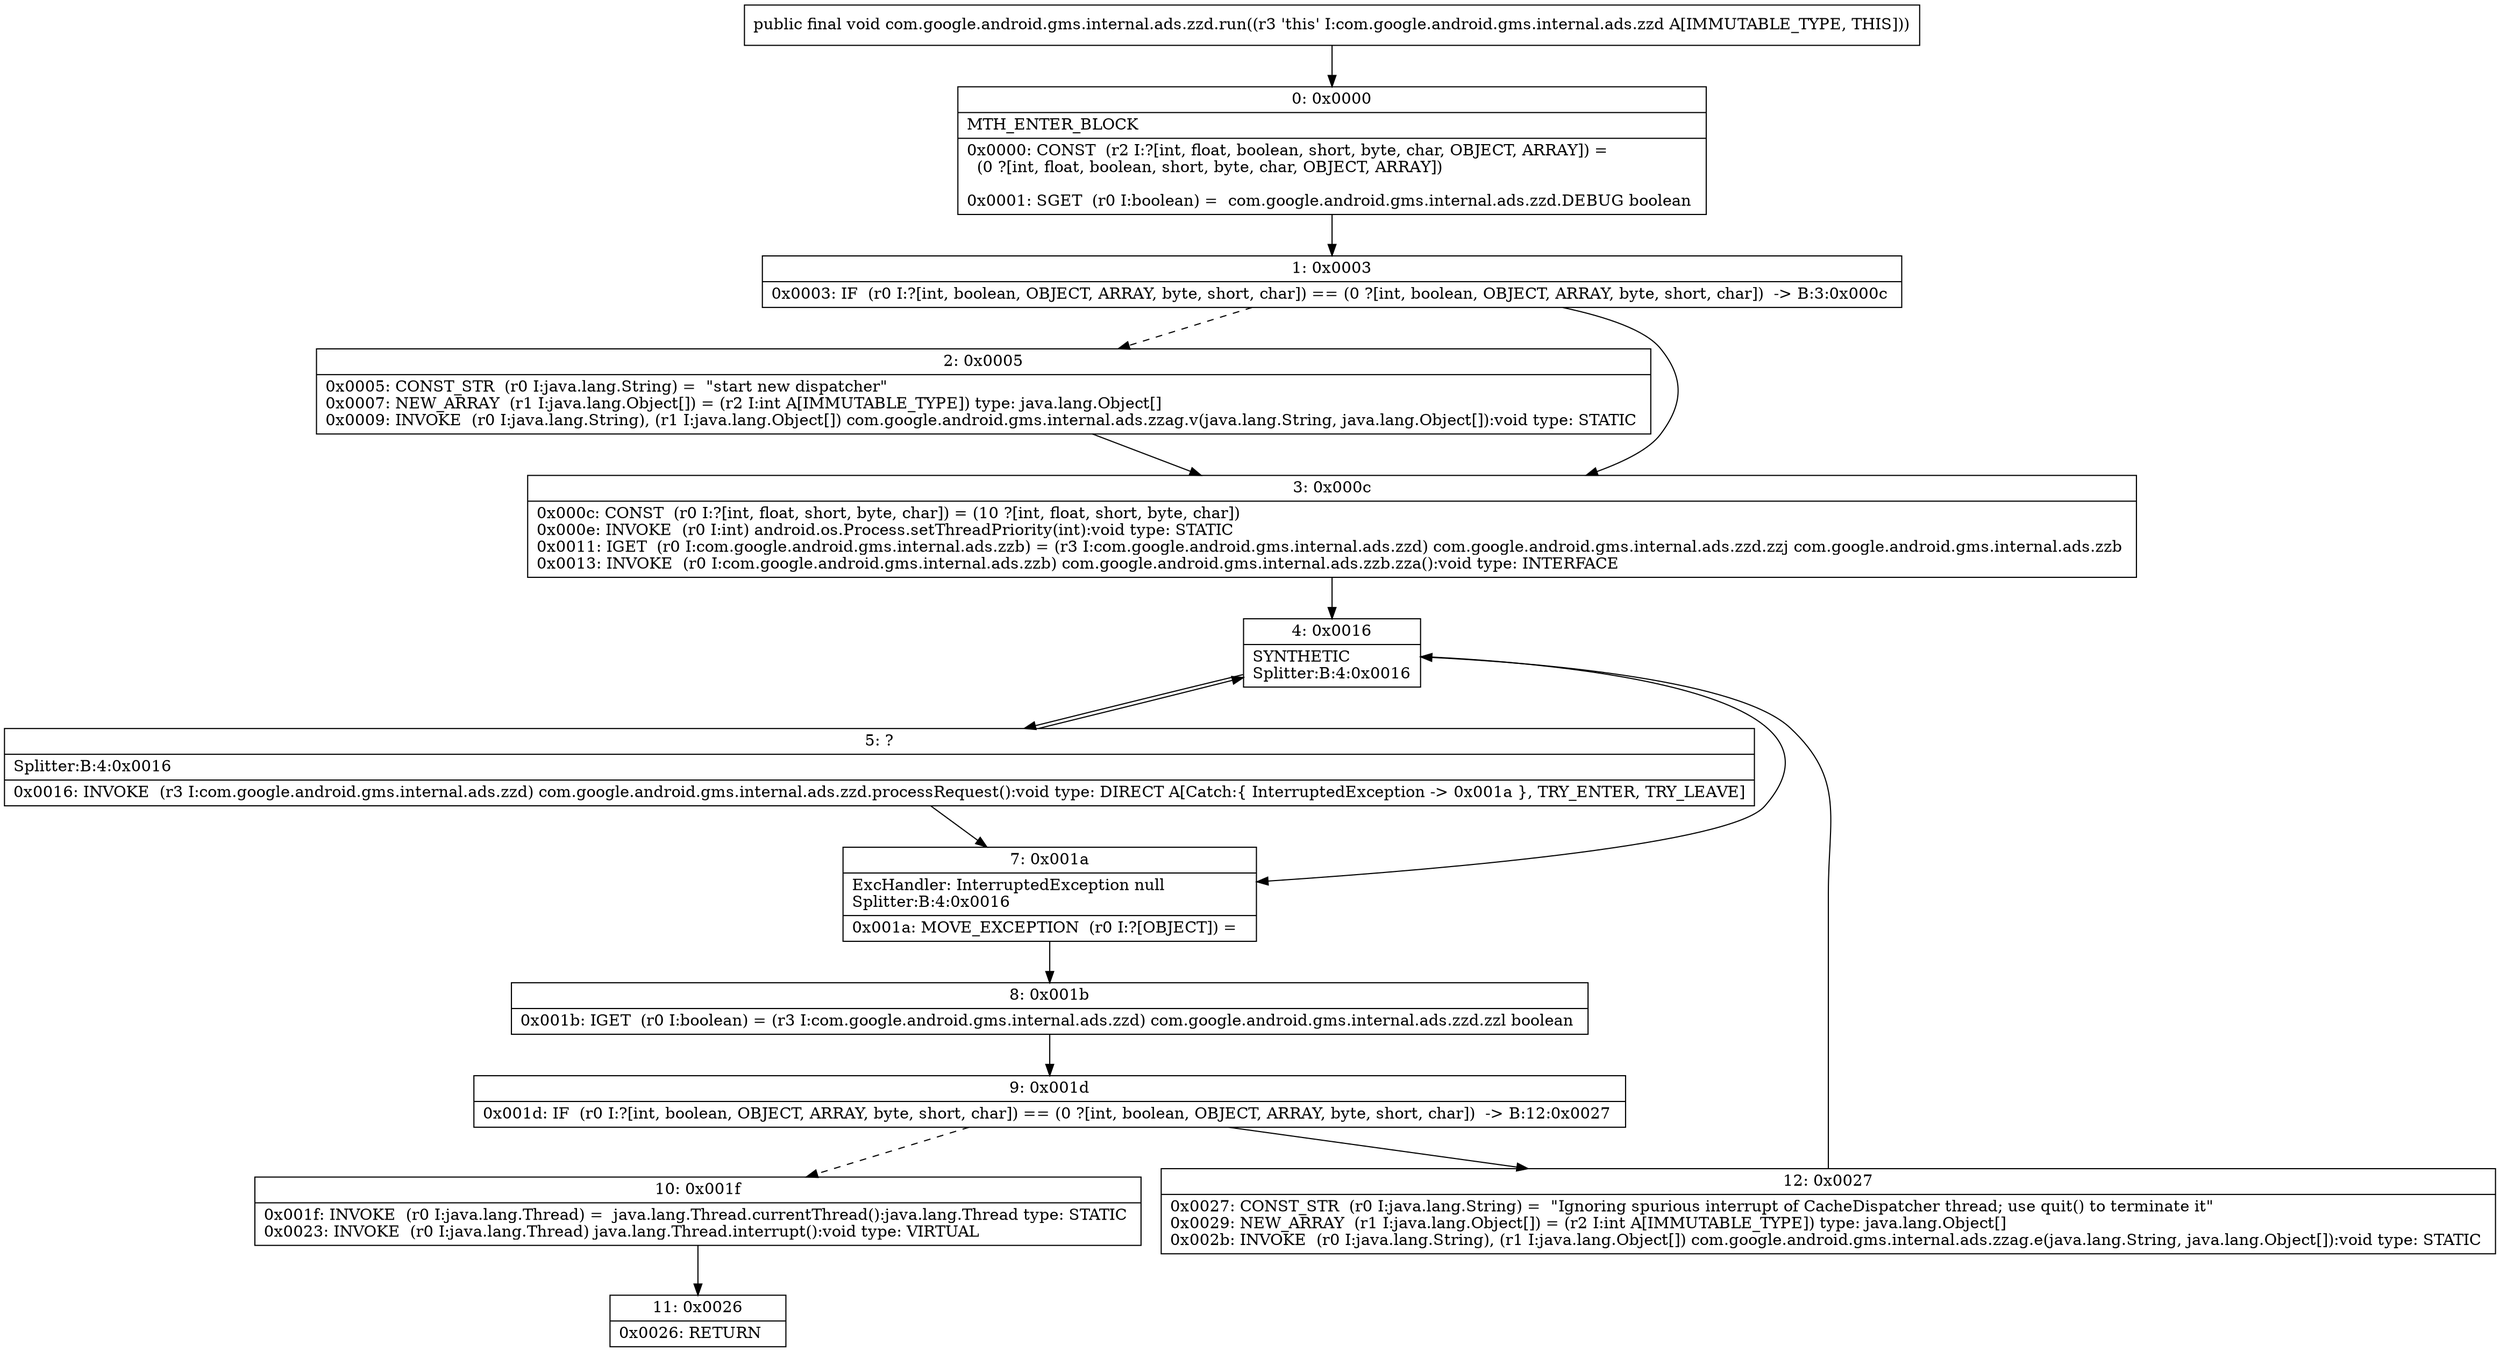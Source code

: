 digraph "CFG forcom.google.android.gms.internal.ads.zzd.run()V" {
Node_0 [shape=record,label="{0\:\ 0x0000|MTH_ENTER_BLOCK\l|0x0000: CONST  (r2 I:?[int, float, boolean, short, byte, char, OBJECT, ARRAY]) = \l  (0 ?[int, float, boolean, short, byte, char, OBJECT, ARRAY])\l \l0x0001: SGET  (r0 I:boolean) =  com.google.android.gms.internal.ads.zzd.DEBUG boolean \l}"];
Node_1 [shape=record,label="{1\:\ 0x0003|0x0003: IF  (r0 I:?[int, boolean, OBJECT, ARRAY, byte, short, char]) == (0 ?[int, boolean, OBJECT, ARRAY, byte, short, char])  \-\> B:3:0x000c \l}"];
Node_2 [shape=record,label="{2\:\ 0x0005|0x0005: CONST_STR  (r0 I:java.lang.String) =  \"start new dispatcher\" \l0x0007: NEW_ARRAY  (r1 I:java.lang.Object[]) = (r2 I:int A[IMMUTABLE_TYPE]) type: java.lang.Object[] \l0x0009: INVOKE  (r0 I:java.lang.String), (r1 I:java.lang.Object[]) com.google.android.gms.internal.ads.zzag.v(java.lang.String, java.lang.Object[]):void type: STATIC \l}"];
Node_3 [shape=record,label="{3\:\ 0x000c|0x000c: CONST  (r0 I:?[int, float, short, byte, char]) = (10 ?[int, float, short, byte, char]) \l0x000e: INVOKE  (r0 I:int) android.os.Process.setThreadPriority(int):void type: STATIC \l0x0011: IGET  (r0 I:com.google.android.gms.internal.ads.zzb) = (r3 I:com.google.android.gms.internal.ads.zzd) com.google.android.gms.internal.ads.zzd.zzj com.google.android.gms.internal.ads.zzb \l0x0013: INVOKE  (r0 I:com.google.android.gms.internal.ads.zzb) com.google.android.gms.internal.ads.zzb.zza():void type: INTERFACE \l}"];
Node_4 [shape=record,label="{4\:\ 0x0016|SYNTHETIC\lSplitter:B:4:0x0016\l}"];
Node_5 [shape=record,label="{5\:\ ?|Splitter:B:4:0x0016\l|0x0016: INVOKE  (r3 I:com.google.android.gms.internal.ads.zzd) com.google.android.gms.internal.ads.zzd.processRequest():void type: DIRECT A[Catch:\{ InterruptedException \-\> 0x001a \}, TRY_ENTER, TRY_LEAVE]\l}"];
Node_7 [shape=record,label="{7\:\ 0x001a|ExcHandler: InterruptedException null\lSplitter:B:4:0x0016\l|0x001a: MOVE_EXCEPTION  (r0 I:?[OBJECT]) =  \l}"];
Node_8 [shape=record,label="{8\:\ 0x001b|0x001b: IGET  (r0 I:boolean) = (r3 I:com.google.android.gms.internal.ads.zzd) com.google.android.gms.internal.ads.zzd.zzl boolean \l}"];
Node_9 [shape=record,label="{9\:\ 0x001d|0x001d: IF  (r0 I:?[int, boolean, OBJECT, ARRAY, byte, short, char]) == (0 ?[int, boolean, OBJECT, ARRAY, byte, short, char])  \-\> B:12:0x0027 \l}"];
Node_10 [shape=record,label="{10\:\ 0x001f|0x001f: INVOKE  (r0 I:java.lang.Thread) =  java.lang.Thread.currentThread():java.lang.Thread type: STATIC \l0x0023: INVOKE  (r0 I:java.lang.Thread) java.lang.Thread.interrupt():void type: VIRTUAL \l}"];
Node_11 [shape=record,label="{11\:\ 0x0026|0x0026: RETURN   \l}"];
Node_12 [shape=record,label="{12\:\ 0x0027|0x0027: CONST_STR  (r0 I:java.lang.String) =  \"Ignoring spurious interrupt of CacheDispatcher thread; use quit() to terminate it\" \l0x0029: NEW_ARRAY  (r1 I:java.lang.Object[]) = (r2 I:int A[IMMUTABLE_TYPE]) type: java.lang.Object[] \l0x002b: INVOKE  (r0 I:java.lang.String), (r1 I:java.lang.Object[]) com.google.android.gms.internal.ads.zzag.e(java.lang.String, java.lang.Object[]):void type: STATIC \l}"];
MethodNode[shape=record,label="{public final void com.google.android.gms.internal.ads.zzd.run((r3 'this' I:com.google.android.gms.internal.ads.zzd A[IMMUTABLE_TYPE, THIS])) }"];
MethodNode -> Node_0;
Node_0 -> Node_1;
Node_1 -> Node_2[style=dashed];
Node_1 -> Node_3;
Node_2 -> Node_3;
Node_3 -> Node_4;
Node_4 -> Node_5;
Node_4 -> Node_7;
Node_5 -> Node_7;
Node_5 -> Node_4;
Node_7 -> Node_8;
Node_8 -> Node_9;
Node_9 -> Node_10[style=dashed];
Node_9 -> Node_12;
Node_10 -> Node_11;
Node_12 -> Node_4;
}


